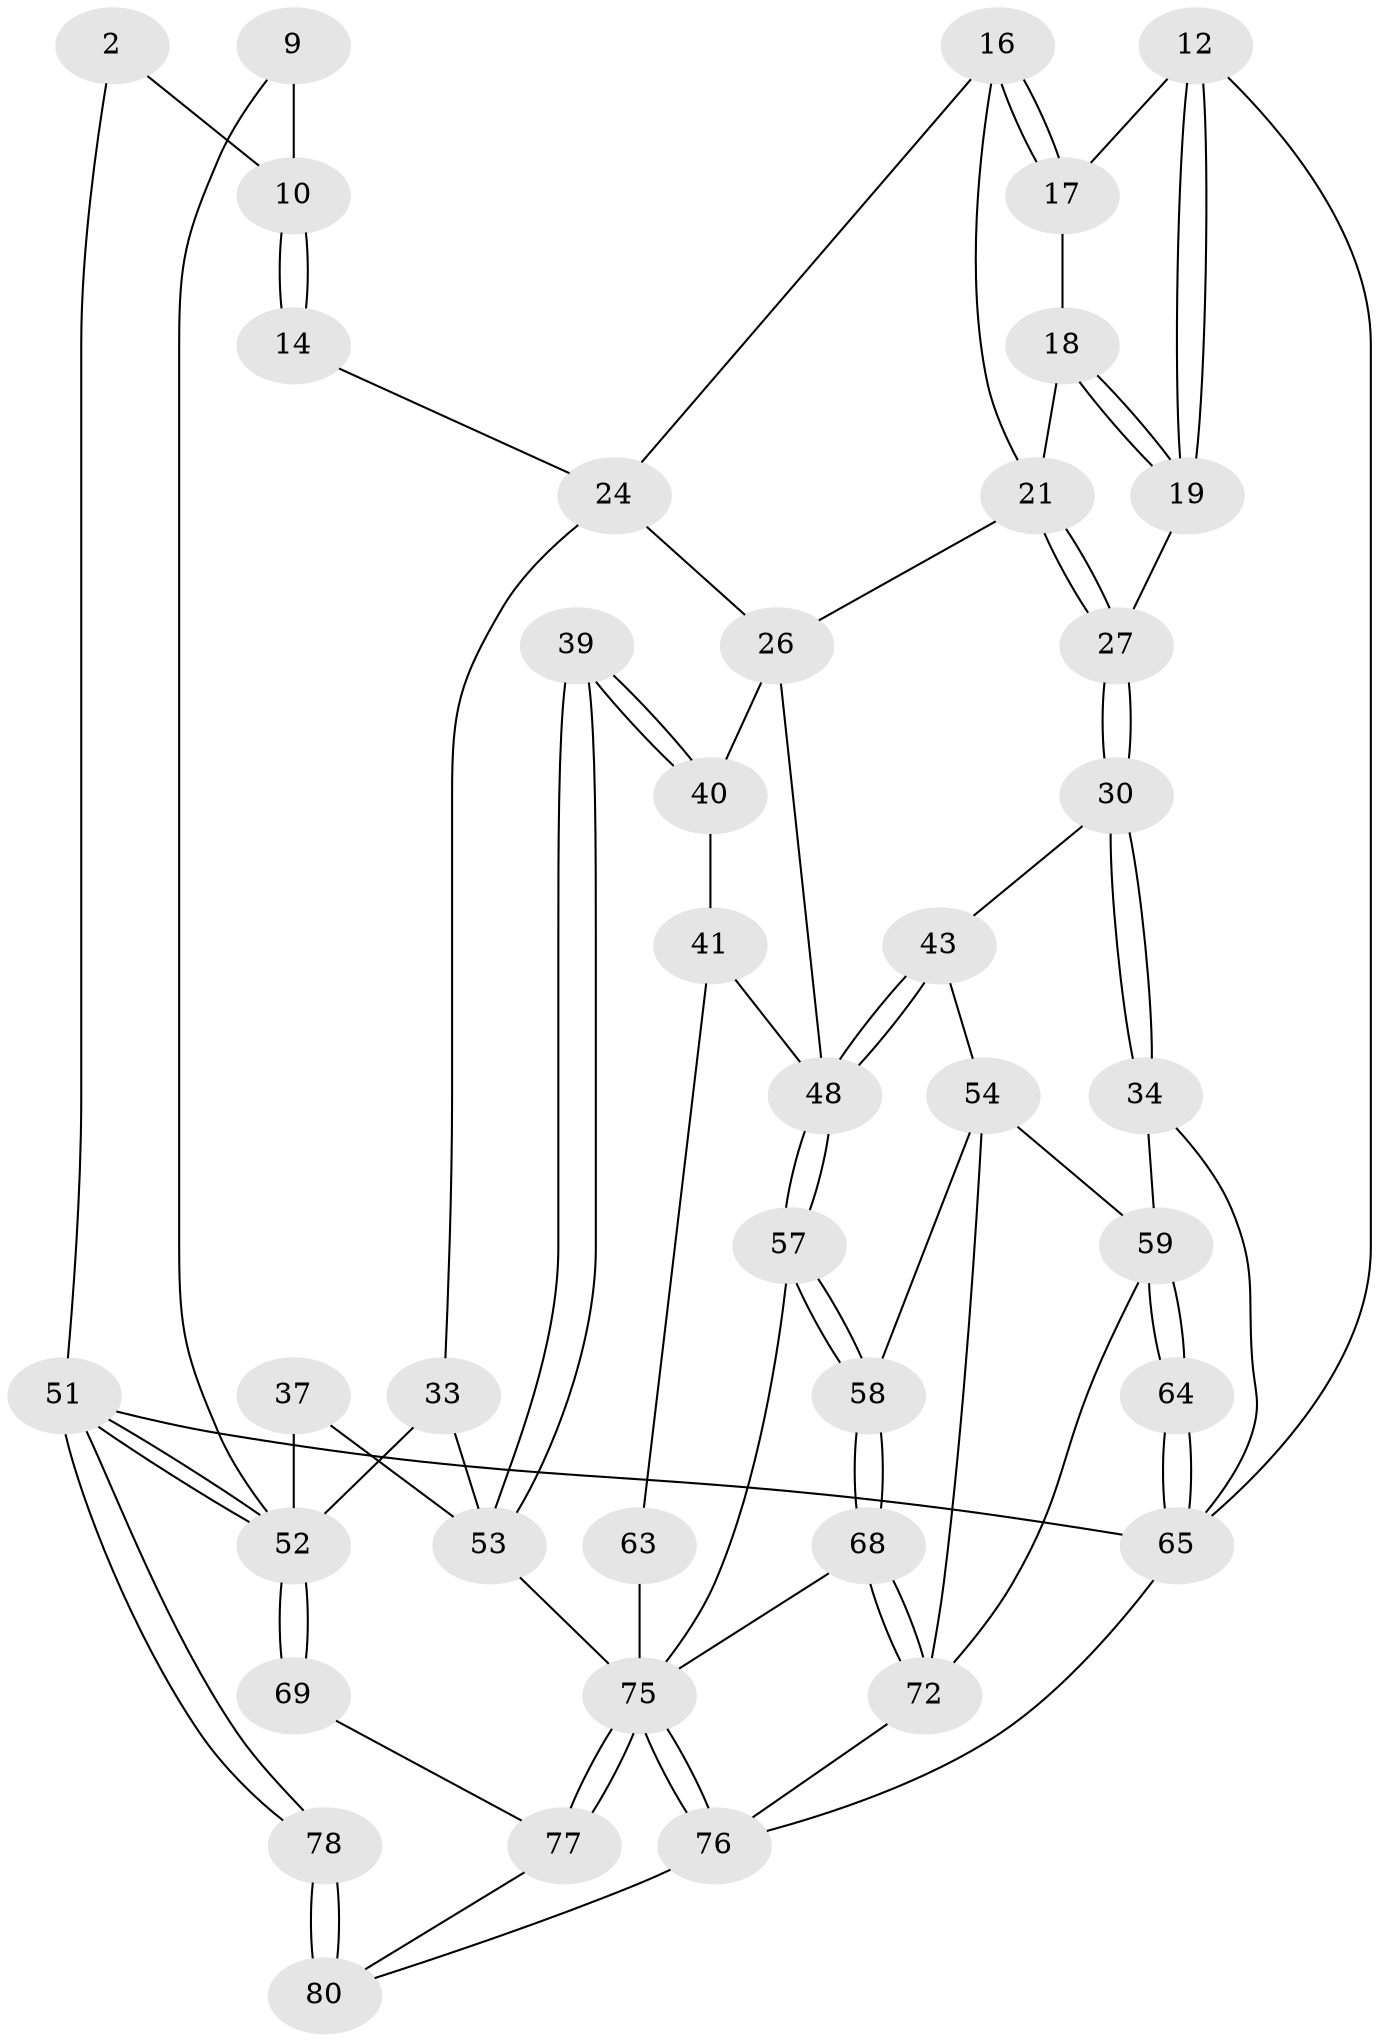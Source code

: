 // original degree distribution, {4: 0.2375, 5: 0.525, 3: 0.025, 6: 0.2125}
// Generated by graph-tools (version 1.1) at 2025/01/03/09/25 05:01:39]
// undirected, 40 vertices, 86 edges
graph export_dot {
graph [start="1"]
  node [color=gray90,style=filled];
  2 [pos="+0.5185254686635201+0"];
  9 [pos="+0.8054913266746214+0.13884256070610257"];
  10 [pos="+0.7671991776142797+0.11203876876764125",super="+5+3"];
  12 [pos="+0+0"];
  14 [pos="+0.5229510240632734+0.05049865803288112"];
  16 [pos="+0.4703739524511166+0.14135212312939646"];
  17 [pos="+0.3076303567818929+0.09480626462327034",super="+13"];
  18 [pos="+0.22715998578986032+0.11663395419048331"];
  19 [pos="+0+0"];
  21 [pos="+0.26170337247260045+0.25022055875978755",super="+20"];
  24 [pos="+0.6060678546354075+0.24223527178101983",super="+15"];
  26 [pos="+0.40762400285594613+0.3591375199250637",super="+25"];
  27 [pos="+0.2379786805596391+0.27053806946586806"];
  30 [pos="+0.17897674842981987+0.34041663050549675"];
  33 [pos="+0.8857962088822348+0.31278320909401375",super="+22+23"];
  34 [pos="+0+0.3083319670797004"];
  37 [pos="+1+0.5483361687585006"];
  39 [pos="+0.6602916626596805+0.5442084898442132"];
  40 [pos="+0.5214113384155356+0.47718175121941325"];
  41 [pos="+0.46206867327110834+0.52004908534908"];
  43 [pos="+0.21375454284007797+0.4107248528531003",super="+29"];
  48 [pos="+0.3040098981398167+0.49294779875180306",super="+42"];
  51 [pos="+1+1",super="+6"];
  52 [pos="+1+1",super="+49+50+32"];
  53 [pos="+0.6975249222199342+0.6473956997647493",super="+38+35+36"];
  54 [pos="+0.2284734787678152+0.6502558776369254",super="+45"];
  57 [pos="+0.26873865079951775+0.6185853647497264"];
  58 [pos="+0.23906560956749062+0.6497170314702683"];
  59 [pos="+0.10082737323990253+0.6688435220782919",super="+46+47"];
  63 [pos="+0.4829763228377683+0.727132103163924",super="+60"];
  64 [pos="+0+0.5858800378029113"];
  65 [pos="+0+1",super="+11"];
  68 [pos="+0.33916378108283207+0.7832717522949194"];
  69 [pos="+0.7755584853092635+0.7576273542681056"];
  72 [pos="+0.017337305056863598+1",super="+55+56"];
  75 [pos="+0.48827528592161096+0.9982313575306612",super="+74+67+66+61+71"];
  76 [pos="+0.4729826362765604+1",super="+73"];
  77 [pos="+0.7463893054811831+0.7879457765289121",super="+70"];
  78 [pos="+1+1"];
  80 [pos="+0.6328979045921729+1",super="+79"];
  2 -- 51;
  2 -- 10;
  9 -- 10 [weight=2];
  9 -- 52;
  10 -- 14 [weight=2];
  10 -- 14;
  12 -- 19;
  12 -- 19;
  12 -- 65;
  12 -- 17;
  14 -- 24;
  16 -- 17;
  16 -- 17;
  16 -- 21;
  16 -- 24;
  17 -- 18;
  18 -- 19;
  18 -- 19;
  18 -- 21;
  19 -- 27;
  21 -- 27;
  21 -- 27;
  21 -- 26;
  24 -- 33;
  24 -- 26;
  26 -- 40;
  26 -- 48;
  27 -- 30;
  27 -- 30;
  30 -- 34;
  30 -- 34;
  30 -- 43;
  33 -- 53 [weight=2];
  33 -- 52 [weight=2];
  34 -- 65;
  34 -- 59;
  37 -- 53;
  37 -- 52 [weight=2];
  39 -- 40;
  39 -- 40;
  39 -- 53 [weight=2];
  39 -- 53;
  40 -- 41;
  41 -- 63;
  41 -- 48;
  43 -- 48 [weight=2];
  43 -- 48;
  43 -- 54;
  48 -- 57;
  48 -- 57;
  51 -- 52 [weight=2];
  51 -- 52;
  51 -- 78;
  51 -- 78;
  51 -- 65 [weight=2];
  52 -- 69 [weight=2];
  52 -- 69;
  53 -- 75;
  54 -- 58;
  54 -- 72 [weight=2];
  54 -- 59;
  57 -- 58;
  57 -- 58;
  57 -- 75;
  58 -- 68;
  58 -- 68;
  59 -- 64 [weight=2];
  59 -- 64;
  59 -- 72;
  63 -- 75 [weight=3];
  64 -- 65;
  64 -- 65;
  65 -- 76;
  68 -- 72;
  68 -- 72;
  68 -- 75;
  69 -- 77;
  72 -- 76;
  75 -- 76;
  75 -- 76;
  75 -- 77 [weight=2];
  75 -- 77;
  76 -- 80;
  77 -- 80;
  78 -- 80 [weight=2];
  78 -- 80;
}
